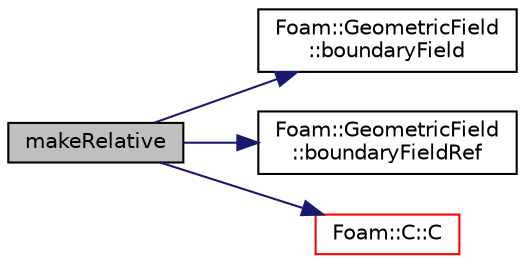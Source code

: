 digraph "makeRelative"
{
  bgcolor="transparent";
  edge [fontname="Helvetica",fontsize="10",labelfontname="Helvetica",labelfontsize="10"];
  node [fontname="Helvetica",fontsize="10",shape=record];
  rankdir="LR";
  Node372 [label="makeRelative",height=0.2,width=0.4,color="black", fillcolor="grey75", style="filled", fontcolor="black"];
  Node372 -> Node373 [color="midnightblue",fontsize="10",style="solid",fontname="Helvetica"];
  Node373 [label="Foam::GeometricField\l::boundaryField",height=0.2,width=0.4,color="black",URL="$a23249.html#a9ff7de36fba06b4f4f77a75142ad72b6",tooltip="Return const-reference to the boundary field. "];
  Node372 -> Node374 [color="midnightblue",fontsize="10",style="solid",fontname="Helvetica"];
  Node374 [label="Foam::GeometricField\l::boundaryFieldRef",height=0.2,width=0.4,color="black",URL="$a23249.html#af3831c9fea9f6ae7532a6d57cc67c959",tooltip="Return a reference to the boundary field. "];
  Node372 -> Node375 [color="midnightblue",fontsize="10",style="solid",fontname="Helvetica"];
  Node375 [label="Foam::C::C",height=0.2,width=0.4,color="red",URL="$a31313.html#aff1fa8c59dee36ddff91f3fee50b2669",tooltip="Construct null. "];
}
